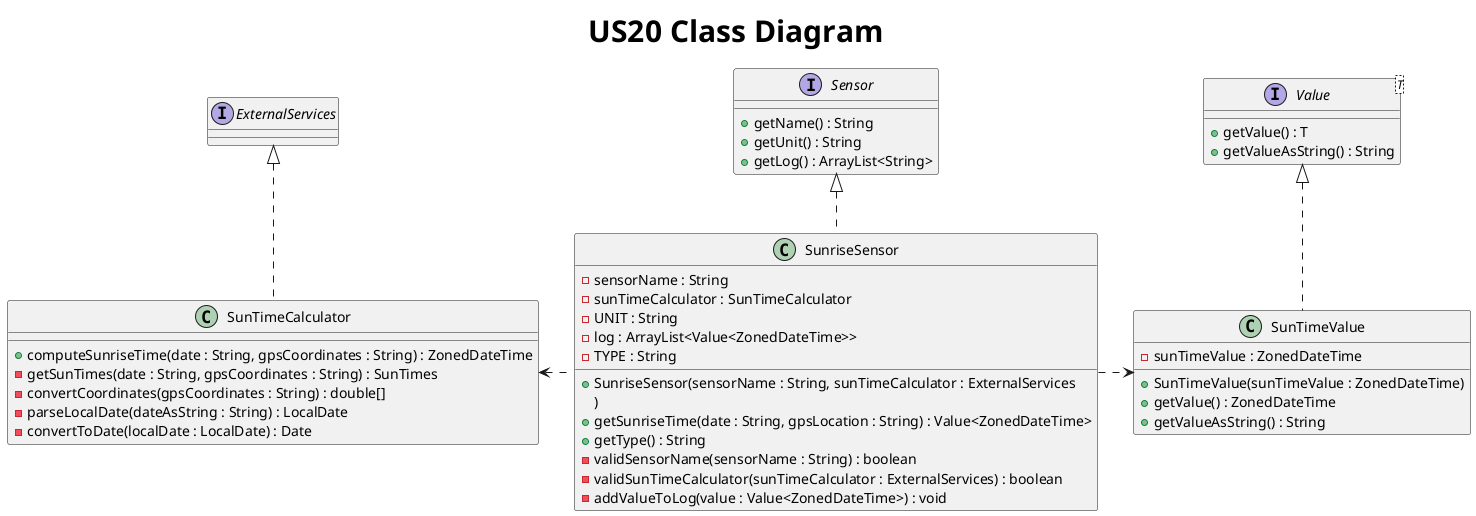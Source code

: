 @startuml
title <size: 30> US20 Class Diagram


interface Sensor {
    + getName() : String
    + getUnit() : String
    + getLog() : ArrayList<String>
}

interface Value<T> {
    + getValue() : T
    + getValueAsString() : String
}

interface ExternalServices {

}

class SunriseSensor{
    - sensorName : String
    - sunTimeCalculator : SunTimeCalculator
    - UNIT : String
    - log : ArrayList<Value<ZonedDateTime>>
    - TYPE : String

    + SunriseSensor(sensorName : String, sunTimeCalculator : ExternalServices
    )
    + getSunriseTime(date : String, gpsLocation : String) : Value<ZonedDateTime>
    + getType() : String
    - validSensorName(sensorName : String) : boolean
    - validSunTimeCalculator(sunTimeCalculator : ExternalServices) : boolean
    - addValueToLog(value : Value<ZonedDateTime>) : void
}

class SunTimeValue {
    + SunTimeValue(sunTimeValue : ZonedDateTime)
    - sunTimeValue : ZonedDateTime
    + getValue() : ZonedDateTime
    + getValueAsString() : String
}

class SunTimeCalculator {
    + computeSunriseTime(date : String, gpsCoordinates : String) : ZonedDateTime
    - getSunTimes(date : String, gpsCoordinates : String) : SunTimes
    - convertCoordinates(gpsCoordinates : String) : double[]
    - parseLocalDate(dateAsString : String) : LocalDate
    - convertToDate(localDate : LocalDate) : Date
}

Value <|.. SunTimeValue
Sensor <|.. SunriseSensor
ExternalServices <|.. SunTimeCalculator
SunriseSensor .left.> SunTimeCalculator
SunriseSensor .right.> SunTimeValue

@enduml